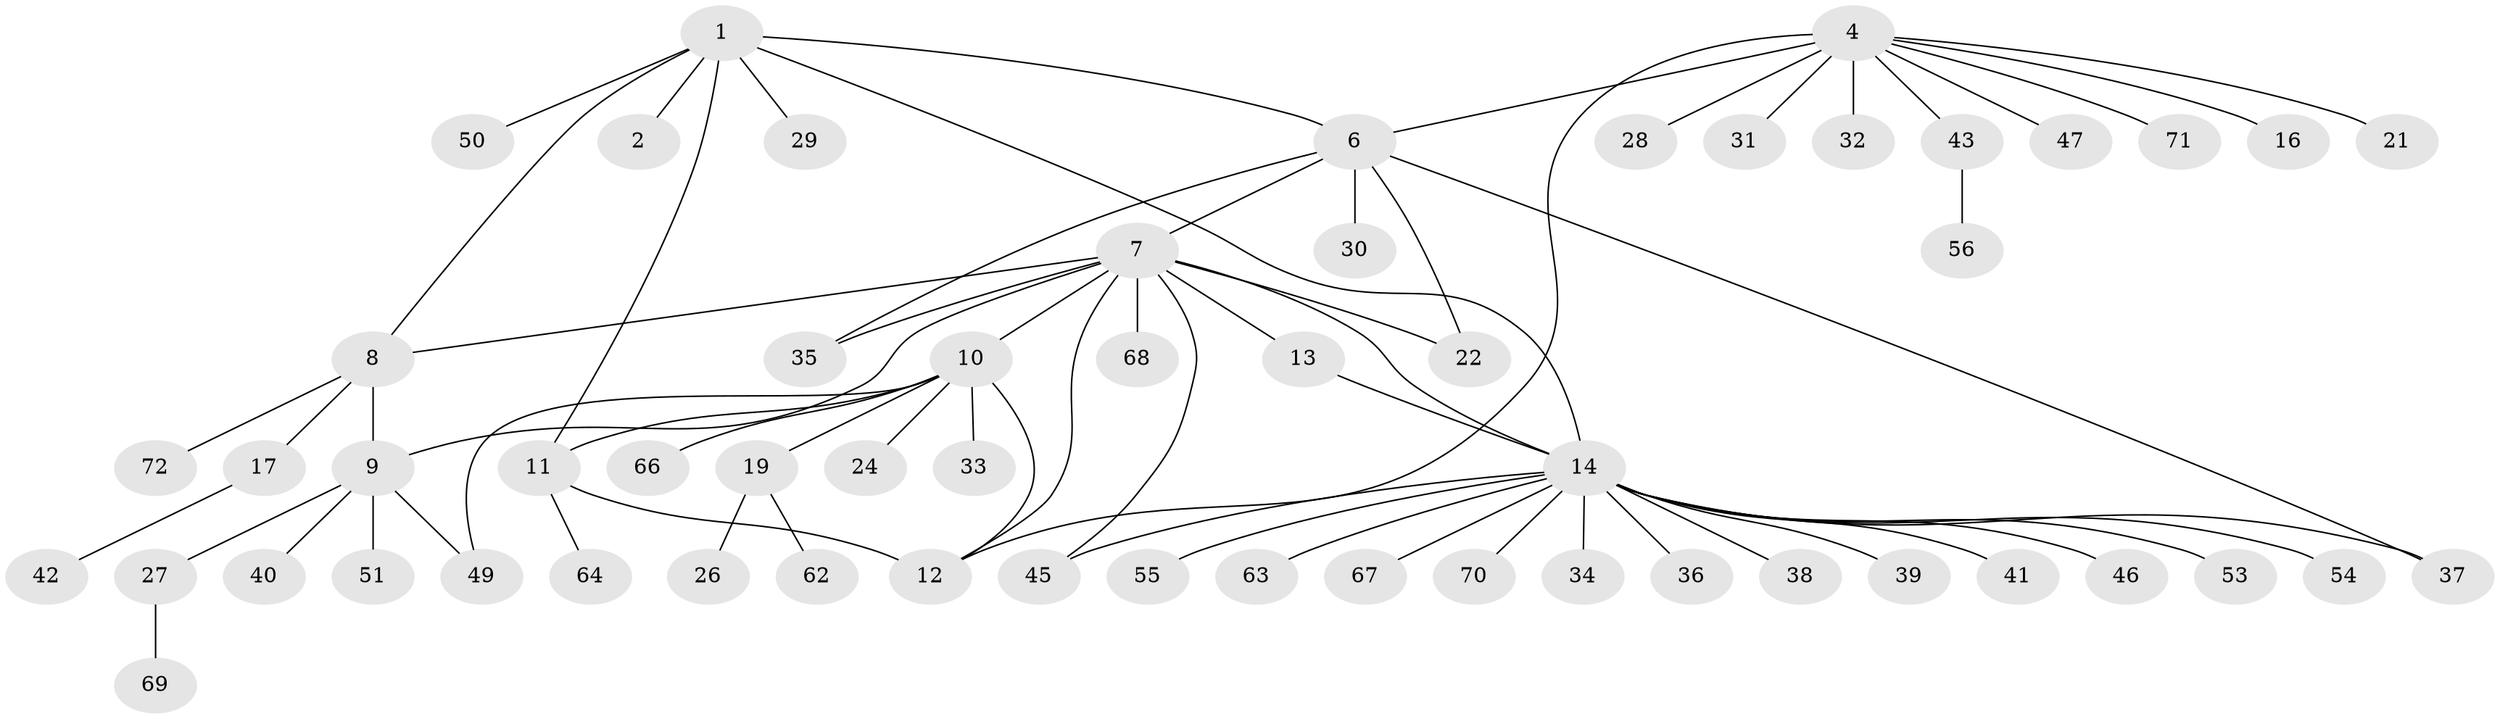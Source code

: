 // Generated by graph-tools (version 1.1) at 2025/24/03/03/25 07:24:15]
// undirected, 56 vertices, 68 edges
graph export_dot {
graph [start="1"]
  node [color=gray90,style=filled];
  1 [super="+3"];
  2;
  4 [super="+5"];
  6 [super="+48"];
  7 [super="+15"];
  8 [super="+18"];
  9 [super="+44"];
  10 [super="+58"];
  11 [super="+23"];
  12;
  13;
  14 [super="+20"];
  16;
  17;
  19 [super="+61"];
  21 [super="+25"];
  22;
  24;
  26;
  27;
  28;
  29;
  30 [super="+57"];
  31 [super="+59"];
  32;
  33;
  34;
  35;
  36;
  37 [super="+52"];
  38;
  39;
  40;
  41;
  42;
  43 [super="+60"];
  45;
  46;
  47 [super="+65"];
  49;
  50;
  51;
  53;
  54;
  55;
  56;
  62;
  63;
  64;
  66;
  67;
  68;
  69;
  70 [super="+73"];
  71;
  72;
  1 -- 2 [weight=2];
  1 -- 8;
  1 -- 14;
  1 -- 50;
  1 -- 6 [weight=2];
  1 -- 11;
  1 -- 29;
  4 -- 6 [weight=2];
  4 -- 21;
  4 -- 43;
  4 -- 71;
  4 -- 32;
  4 -- 12;
  4 -- 47;
  4 -- 16;
  4 -- 28;
  4 -- 31;
  6 -- 7 [weight=2];
  6 -- 22;
  6 -- 30;
  6 -- 35;
  6 -- 37;
  7 -- 8;
  7 -- 9;
  7 -- 10;
  7 -- 22;
  7 -- 45;
  7 -- 68 [weight=2];
  7 -- 35;
  7 -- 12;
  7 -- 13;
  7 -- 14;
  8 -- 9;
  8 -- 17;
  8 -- 72;
  9 -- 27;
  9 -- 40;
  9 -- 49;
  9 -- 51;
  10 -- 11;
  10 -- 12;
  10 -- 19;
  10 -- 24;
  10 -- 33;
  10 -- 49;
  10 -- 66;
  11 -- 12;
  11 -- 64;
  13 -- 14;
  14 -- 34;
  14 -- 41;
  14 -- 54;
  14 -- 67;
  14 -- 36;
  14 -- 37;
  14 -- 38;
  14 -- 39;
  14 -- 70;
  14 -- 45;
  14 -- 46;
  14 -- 53;
  14 -- 55;
  14 -- 63;
  17 -- 42;
  19 -- 26;
  19 -- 62;
  27 -- 69;
  43 -- 56;
}
